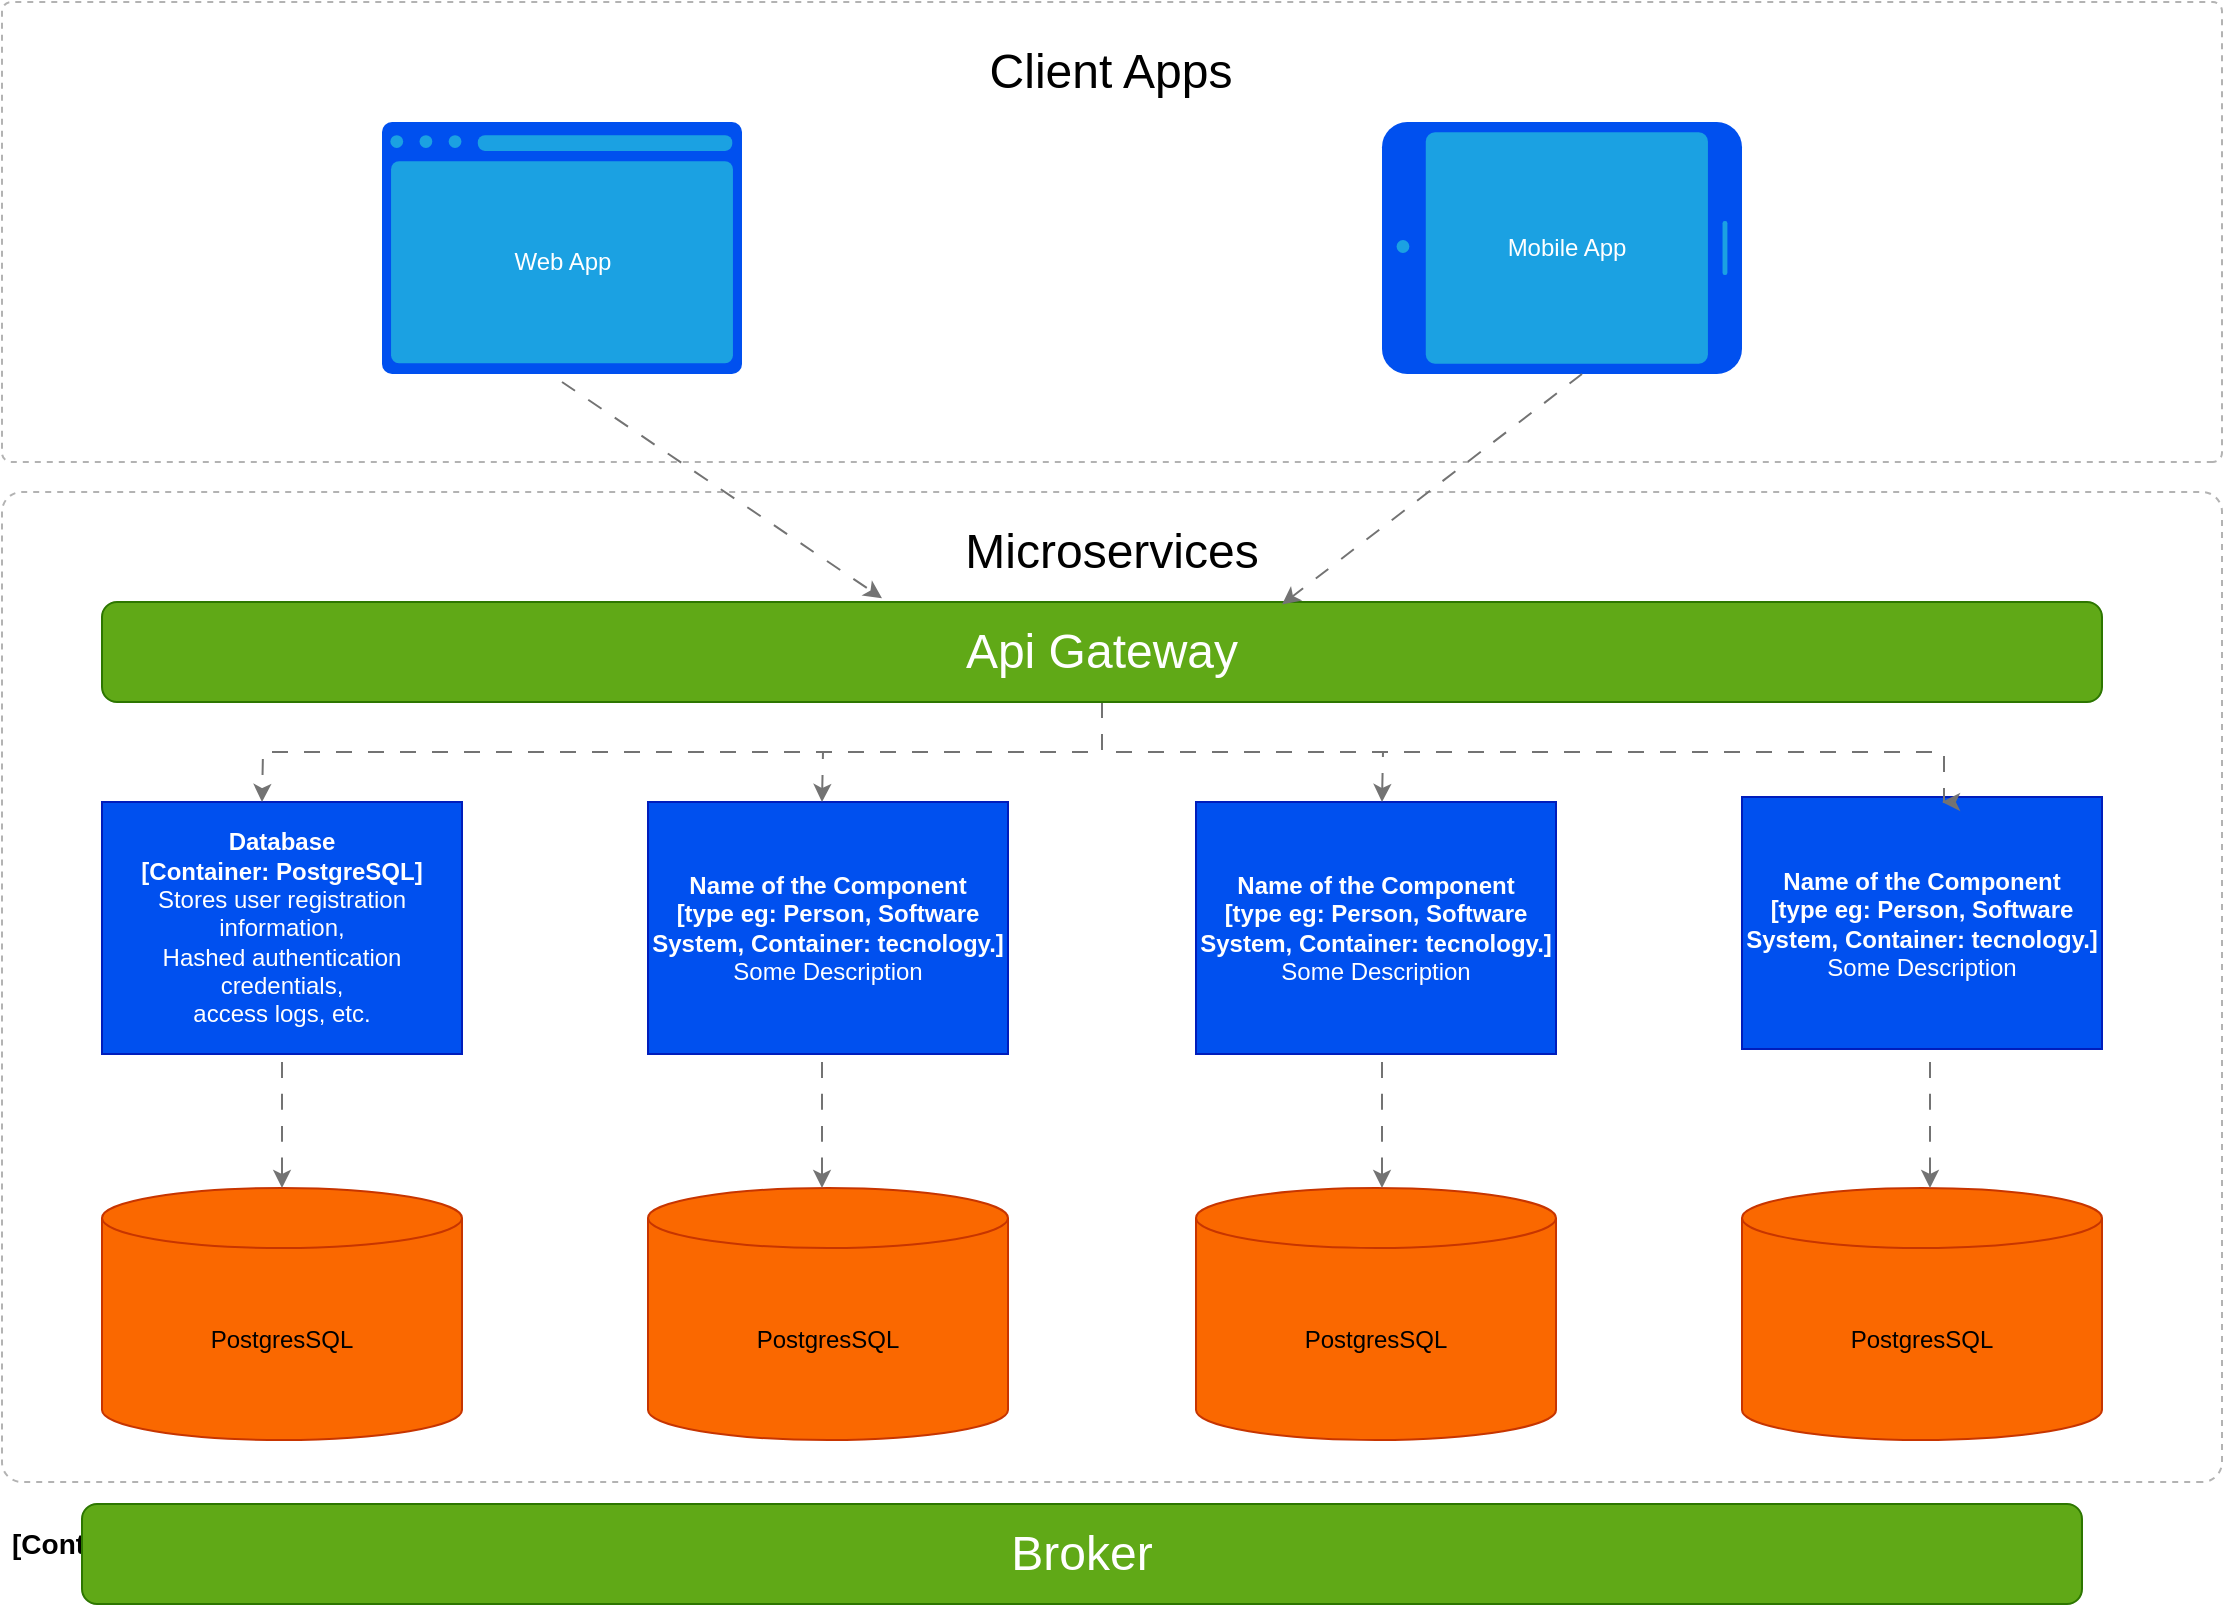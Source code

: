 <mxfile version="21.6.8" type="device">
  <diagram name="Page-1" id="LwNNzJR1nz2g48o5FhJH">
    <mxGraphModel dx="1671" dy="966" grid="0" gridSize="10" guides="1" tooltips="1" connect="1" arrows="1" fold="1" page="1" pageScale="1" pageWidth="1169" pageHeight="827" math="0" shadow="0">
      <root>
        <mxCell id="0" />
        <mxCell id="1" parent="0" />
        <mxCell id="4dGnqGJkkRfRRU9bRaw8-4" value="" style="rounded=1;whiteSpace=wrap;html=1;direction=west;arcSize=2;fillColor=none;dashed=1;strokeColor=#B3B3B3;" vertex="1" parent="1">
          <mxGeometry x="30" y="30" width="1110" height="230" as="geometry" />
        </mxCell>
        <mxCell id="4dGnqGJkkRfRRU9bRaw8-5" value="" style="rounded=1;whiteSpace=wrap;html=1;direction=west;arcSize=2;fillColor=none;dashed=1;strokeColor=#B3B3B3;" vertex="1" parent="1">
          <mxGeometry x="30" y="275" width="1110" height="495" as="geometry" />
        </mxCell>
        <object label="%name%&lt;br&gt;[%type%]&lt;br&gt;&lt;span style=&quot;font-weight: normal;&quot;&gt;%description%&lt;/span&gt;" placeholders="1" name="Database" type="Container: PostgreSQL" description="Stores user registration information, &#xa;Hashed authentication credentials, &#xa;access logs, etc." id="4dGnqGJkkRfRRU9bRaw8-6">
          <mxCell style="group;fillColor=#0050ef;fontColor=#ffffff;strokeColor=#001DBC;rounded=0;arcSize=4;container=0;verticalAlign=middle;fontStyle=1;whiteSpace=wrap;html=1;" vertex="1" connectable="0" parent="1">
            <mxGeometry x="80" y="430" width="180" height="126" as="geometry" />
          </mxCell>
        </object>
        <mxCell id="4dGnqGJkkRfRRU9bRaw8-7" value="" style="group" vertex="1" connectable="0" parent="1">
          <mxGeometry x="720" y="90" width="180" height="126" as="geometry" />
        </mxCell>
        <mxCell id="4dGnqGJkkRfRRU9bRaw8-8" value="" style="group;rounded=1;arcSize=10;pointerEvents=0;strokeColor=none;fontFamily=Helvetica;fontSize=12;fontColor=#ffffff;fillColor=#0050ef;container=0;" vertex="1" connectable="0" parent="4dGnqGJkkRfRRU9bRaw8-7">
          <mxGeometry width="180" height="126" as="geometry" />
        </mxCell>
        <mxCell id="4dGnqGJkkRfRRU9bRaw8-9" value="Mobile App" style="rounded=1;arcSize=4;whiteSpace=wrap;html=1;shadow=0;glass=0;strokeColor=none;fontFamily=Helvetica;fontSize=12;fontColor=#ffffff;fillColor=#1ba1e2;verticalAlign=middle;pointerEvents=0;" vertex="1" parent="4dGnqGJkkRfRRU9bRaw8-7">
          <mxGeometry x="21.892" y="5.143" width="141.081" height="115.714" as="geometry" />
        </mxCell>
        <mxCell id="4dGnqGJkkRfRRU9bRaw8-10" value="" style="ellipse;whiteSpace=wrap;html=1;aspect=fixed;rounded=1;shadow=0;glass=0;strokeColor=none;fontFamily=Helvetica;fontSize=12;fontColor=#ffffff;fillColor=#1ba1e2;pointerEvents=0;" vertex="1" parent="4dGnqGJkkRfRRU9bRaw8-7">
          <mxGeometry x="7.294" y="59.054" width="6.385" height="6.385" as="geometry" />
        </mxCell>
        <mxCell id="4dGnqGJkkRfRRU9bRaw8-11" value="" style="rounded=1;whiteSpace=wrap;html=1;fillColor=#1BA1E2;strokeColor=none;arcSize=45;" vertex="1" parent="4dGnqGJkkRfRRU9bRaw8-7">
          <mxGeometry x="170.27" y="49.5" width="2.432" height="27" as="geometry" />
        </mxCell>
        <object label="%name%&lt;br&gt;[%type%]&lt;br&gt;&lt;span style=&quot;font-weight: normal;&quot;&gt;%description%&lt;/span&gt;" placeholders="1" name="Name of the Component" type="type eg: Person, Software System, Container: tecnology." description="Some Description" id="4dGnqGJkkRfRRU9bRaw8-19">
          <mxCell style="group;fillColor=#0050ef;fontColor=#ffffff;strokeColor=#001DBC;rounded=0;arcSize=4;container=0;verticalAlign=middle;fontStyle=1;whiteSpace=wrap;html=1;" vertex="1" connectable="0" parent="1">
            <mxGeometry x="353" y="430" width="180" height="126" as="geometry" />
          </mxCell>
        </object>
        <object label="%name%&lt;br&gt;[%type%]&lt;br&gt;&lt;span style=&quot;font-weight: normal;&quot;&gt;%description%&lt;/span&gt;" placeholders="1" name="Name of the Component" type="type eg: Person, Software System, Container: tecnology." description="Some Description" id="4dGnqGJkkRfRRU9bRaw8-20">
          <mxCell style="group;fillColor=#0050ef;fontColor=#ffffff;strokeColor=#001DBC;rounded=0;arcSize=4;container=0;verticalAlign=middle;fontStyle=1;whiteSpace=wrap;html=1;" vertex="1" connectable="0" parent="1">
            <mxGeometry x="627" y="430" width="180" height="126" as="geometry" />
          </mxCell>
        </object>
        <object label="%name%&lt;br&gt;[%type%]&lt;br&gt;&lt;span style=&quot;font-weight: normal;&quot;&gt;%description%&lt;/span&gt;" placeholders="1" name="Name of the Component" type="type eg: Person, Software System, Container: tecnology." description="Some Description" id="4dGnqGJkkRfRRU9bRaw8-21">
          <mxCell style="group;fillColor=#0050ef;fontColor=#ffffff;strokeColor=#001DBC;rounded=0;arcSize=4;container=0;verticalAlign=middle;fontStyle=1;whiteSpace=wrap;html=1;" vertex="1" connectable="0" parent="1">
            <mxGeometry x="900" y="427.5" width="180" height="126" as="geometry" />
          </mxCell>
        </object>
        <mxCell id="4dGnqGJkkRfRRU9bRaw8-34" style="edgeStyle=orthogonalEdgeStyle;rounded=0;orthogonalLoop=1;jettySize=auto;html=1;dashed=1;dashPattern=8 8;strokeColor=#737373;" edge="1" parent="1" source="4dGnqGJkkRfRRU9bRaw8-22">
          <mxGeometry relative="1" as="geometry">
            <mxPoint x="160" y="430" as="targetPoint" />
          </mxGeometry>
        </mxCell>
        <mxCell id="4dGnqGJkkRfRRU9bRaw8-35" style="edgeStyle=orthogonalEdgeStyle;rounded=0;orthogonalLoop=1;jettySize=auto;html=1;dashed=1;dashPattern=8 8;strokeColor=#737373;" edge="1" parent="1" source="4dGnqGJkkRfRRU9bRaw8-22">
          <mxGeometry relative="1" as="geometry">
            <mxPoint x="440" y="430" as="targetPoint" />
          </mxGeometry>
        </mxCell>
        <mxCell id="4dGnqGJkkRfRRU9bRaw8-37" style="edgeStyle=orthogonalEdgeStyle;rounded=0;orthogonalLoop=1;jettySize=auto;html=1;dashed=1;strokeColor=#737373;startArrow=none;startFill=0;dashPattern=8 8;" edge="1" parent="1">
          <mxGeometry relative="1" as="geometry">
            <mxPoint x="1000" y="430" as="targetPoint" />
            <mxPoint x="580" y="380.0" as="sourcePoint" />
            <Array as="points">
              <mxPoint x="580" y="405" />
              <mxPoint x="1001" y="405" />
              <mxPoint x="1001" y="430" />
            </Array>
          </mxGeometry>
        </mxCell>
        <mxCell id="4dGnqGJkkRfRRU9bRaw8-39" style="edgeStyle=orthogonalEdgeStyle;rounded=0;orthogonalLoop=1;jettySize=auto;html=1;dashed=1;dashPattern=8 8;strokeColor=#737373;" edge="1" parent="1" source="4dGnqGJkkRfRRU9bRaw8-22">
          <mxGeometry relative="1" as="geometry">
            <mxPoint x="720" y="430" as="targetPoint" />
          </mxGeometry>
        </mxCell>
        <mxCell id="4dGnqGJkkRfRRU9bRaw8-22" value="&lt;font style=&quot;font-size: 24px;&quot;&gt;Api Gateway&lt;/font&gt;" style="rounded=1;whiteSpace=wrap;html=1;fillColor=#60a917;fontColor=#ffffff;strokeColor=#2D7600;" vertex="1" parent="1">
          <mxGeometry x="80" y="330" width="1000" height="50" as="geometry" />
        </mxCell>
        <mxCell id="4dGnqGJkkRfRRU9bRaw8-23" value="" style="group" vertex="1" connectable="0" parent="1">
          <mxGeometry x="220" y="90" width="180" height="126" as="geometry" />
        </mxCell>
        <mxCell id="4dGnqGJkkRfRRU9bRaw8-12" value="" style="group;rounded=1;arcSize=4;pointerEvents=0;strokeColor=none;fontFamily=Helvetica;fontSize=12;fontColor=#ffffff;fillColor=#0050ef;container=0;" vertex="1" connectable="0" parent="4dGnqGJkkRfRRU9bRaw8-23">
          <mxGeometry width="180" height="126" as="geometry" />
        </mxCell>
        <mxCell id="4dGnqGJkkRfRRU9bRaw8-13" value="Web App" style="rounded=1;arcSize=4;whiteSpace=wrap;html=1;shadow=0;glass=0;strokeColor=none;fontFamily=Helvetica;fontSize=12;fontColor=#ffffff;fillColor=#1ba1e2;verticalAlign=middle;pointerEvents=0;" vertex="1" parent="4dGnqGJkkRfRRU9bRaw8-23">
          <mxGeometry x="4.524" y="19.586" width="170.951" height="101.066" as="geometry" />
        </mxCell>
        <mxCell id="4dGnqGJkkRfRRU9bRaw8-14" value="" style="rounded=1;arcSize=45;whiteSpace=wrap;html=1;shadow=0;glass=0;strokeColor=none;fontFamily=Helvetica;fontSize=12;fontColor=#ffffff;fillColor=#1ba1e2;pointerEvents=0;" vertex="1" parent="4dGnqGJkkRfRRU9bRaw8-23">
          <mxGeometry x="47.911" y="6.566" width="127.224" height="7.877" as="geometry" />
        </mxCell>
        <mxCell id="4dGnqGJkkRfRRU9bRaw8-15" value="" style="ellipse;whiteSpace=wrap;html=1;aspect=fixed;rounded=1;shadow=0;glass=0;strokeColor=none;fontFamily=Helvetica;fontSize=12;fontColor=#ffffff;fillColor=#1ba1e2;pointerEvents=0;" vertex="1" parent="4dGnqGJkkRfRRU9bRaw8-23">
          <mxGeometry x="18.762" y="6.562" width="6.385" height="6.385" as="geometry" />
        </mxCell>
        <mxCell id="4dGnqGJkkRfRRU9bRaw8-16" value="" style="ellipse;whiteSpace=wrap;html=1;aspect=fixed;rounded=1;shadow=0;glass=0;strokeColor=none;fontFamily=Helvetica;fontSize=12;fontColor=#ffffff;fillColor=#1ba1e2;pointerEvents=0;" vertex="1" parent="4dGnqGJkkRfRRU9bRaw8-23">
          <mxGeometry x="4.189" y="6.562" width="6.385" height="6.385" as="geometry" />
        </mxCell>
        <mxCell id="4dGnqGJkkRfRRU9bRaw8-17" value="" style="ellipse;whiteSpace=wrap;html=1;aspect=fixed;rounded=1;shadow=0;glass=0;strokeColor=none;fontFamily=Helvetica;fontSize=12;fontColor=#ffffff;fillColor=#1ba1e2;pointerEvents=0;" vertex="1" parent="4dGnqGJkkRfRRU9bRaw8-23">
          <mxGeometry x="33.338" y="6.562" width="6.385" height="6.385" as="geometry" />
        </mxCell>
        <object label="PostgresSQL" description="Stores user registration information, &#xa;hashed authentication credentials, &#xa;access logs, etc." name="Database" type="Container: PostgreSQL" placeholders="1" id="4dGnqGJkkRfRRU9bRaw8-24">
          <mxCell style="shape=cylinder3;whiteSpace=wrap;html=1;boundedLbl=1;backgroundOutline=1;size=15;rounded=1;pointerEvents=0;strokeColor=#C73500;fontFamily=Helvetica;fontSize=12;fontColor=#000000;fillColor=#fa6800;movable=1;resizable=1;rotatable=1;deletable=1;editable=1;locked=0;connectable=1;" vertex="1" parent="1">
            <mxGeometry x="80" y="623" width="180" height="126" as="geometry" />
          </mxCell>
        </object>
        <mxCell id="4dGnqGJkkRfRRU9bRaw8-25" value="PostgresSQL" style="shape=cylinder3;whiteSpace=wrap;html=1;boundedLbl=1;backgroundOutline=1;size=15;rounded=1;pointerEvents=0;strokeColor=#C73500;fontFamily=Helvetica;fontSize=12;fontColor=#000000;fillColor=#fa6800;" vertex="1" parent="1">
          <mxGeometry x="353" y="623" width="180" height="126" as="geometry" />
        </mxCell>
        <mxCell id="4dGnqGJkkRfRRU9bRaw8-26" value="PostgresSQL" style="shape=cylinder3;whiteSpace=wrap;html=1;boundedLbl=1;backgroundOutline=1;size=15;rounded=1;pointerEvents=0;strokeColor=#C73500;fontFamily=Helvetica;fontSize=12;fontColor=#000000;fillColor=#fa6800;" vertex="1" parent="1">
          <mxGeometry x="627" y="623" width="180" height="126" as="geometry" />
        </mxCell>
        <mxCell id="4dGnqGJkkRfRRU9bRaw8-27" value="PostgresSQL" style="shape=cylinder3;whiteSpace=wrap;html=1;boundedLbl=1;backgroundOutline=1;size=15;rounded=1;pointerEvents=0;strokeColor=#C73500;fontFamily=Helvetica;fontSize=12;fontColor=#000000;fillColor=#fa6800;" vertex="1" parent="1">
          <mxGeometry x="900" y="623" width="180" height="126" as="geometry" />
        </mxCell>
        <mxCell id="4dGnqGJkkRfRRU9bRaw8-28" value="&lt;font style=&quot;font-size: 24px;&quot;&gt;Microservices&lt;/font&gt;" style="text;html=1;strokeColor=none;fillColor=none;align=center;verticalAlign=middle;whiteSpace=wrap;rounded=0;" vertex="1" parent="1">
          <mxGeometry x="555" y="290" width="60" height="30" as="geometry" />
        </mxCell>
        <mxCell id="4dGnqGJkkRfRRU9bRaw8-29" value="&lt;font style=&quot;font-size: 24px;&quot;&gt;Client Apps&lt;/font&gt;" style="text;html=1;strokeColor=none;fillColor=none;align=center;verticalAlign=middle;whiteSpace=wrap;rounded=0;" vertex="1" parent="1">
          <mxGeometry x="497" y="50" width="175" height="30" as="geometry" />
        </mxCell>
        <mxCell id="4dGnqGJkkRfRRU9bRaw8-30" value="" style="endArrow=classic;dashed=1;html=1;curved=1;dashPattern=8 8;endFill=1;strokeColor=#737373;rounded=0;entryX=0.39;entryY=-0.038;entryDx=0;entryDy=0;entryPerimeter=0;" edge="1" parent="1" target="4dGnqGJkkRfRRU9bRaw8-22">
          <mxGeometry width="50" height="50" relative="1" as="geometry">
            <mxPoint x="310" y="220" as="sourcePoint" />
            <mxPoint x="500" y="360" as="targetPoint" />
            <Array as="points" />
          </mxGeometry>
        </mxCell>
        <mxCell id="4dGnqGJkkRfRRU9bRaw8-31" value="" style="endArrow=classic;dashed=1;html=1;curved=1;dashPattern=8 8;endFill=1;strokeColor=#737373;rounded=0;entryX=0.59;entryY=0.025;entryDx=0;entryDy=0;entryPerimeter=0;" edge="1" parent="1" target="4dGnqGJkkRfRRU9bRaw8-22">
          <mxGeometry width="50" height="50" relative="1" as="geometry">
            <mxPoint x="820" y="216" as="sourcePoint" />
            <mxPoint x="1042" y="356" as="targetPoint" />
            <Array as="points" />
          </mxGeometry>
        </mxCell>
        <mxCell id="4dGnqGJkkRfRRU9bRaw8-40" value="" style="endArrow=classic;dashed=1;html=1;curved=1;dashPattern=8 8;endFill=1;strokeColor=#737373;rounded=0;entryX=0.5;entryY=0;entryDx=0;entryDy=0;entryPerimeter=0;" edge="1" parent="1" target="4dGnqGJkkRfRRU9bRaw8-24">
          <mxGeometry width="50" height="50" relative="1" as="geometry">
            <mxPoint x="170" y="560" as="sourcePoint" />
            <mxPoint x="440" y="590" as="targetPoint" />
            <Array as="points" />
          </mxGeometry>
        </mxCell>
        <mxCell id="4dGnqGJkkRfRRU9bRaw8-41" value="" style="endArrow=classic;dashed=1;html=1;curved=1;dashPattern=8 8;endFill=1;strokeColor=#737373;rounded=0;entryX=0.5;entryY=0;entryDx=0;entryDy=0;entryPerimeter=0;" edge="1" parent="1">
          <mxGeometry width="50" height="50" relative="1" as="geometry">
            <mxPoint x="440" y="560" as="sourcePoint" />
            <mxPoint x="440" y="623" as="targetPoint" />
            <Array as="points" />
          </mxGeometry>
        </mxCell>
        <mxCell id="4dGnqGJkkRfRRU9bRaw8-42" value="" style="endArrow=classic;dashed=1;html=1;curved=1;dashPattern=8 8;endFill=1;strokeColor=#737373;rounded=0;entryX=0.5;entryY=0;entryDx=0;entryDy=0;entryPerimeter=0;" edge="1" parent="1">
          <mxGeometry width="50" height="50" relative="1" as="geometry">
            <mxPoint x="720" y="560" as="sourcePoint" />
            <mxPoint x="720" y="623" as="targetPoint" />
            <Array as="points" />
          </mxGeometry>
        </mxCell>
        <mxCell id="4dGnqGJkkRfRRU9bRaw8-44" value="" style="endArrow=classic;dashed=1;html=1;curved=1;dashPattern=8 8;endFill=1;strokeColor=#737373;rounded=0;entryX=0.5;entryY=0;entryDx=0;entryDy=0;entryPerimeter=0;" edge="1" parent="1">
          <mxGeometry width="50" height="50" relative="1" as="geometry">
            <mxPoint x="994" y="560" as="sourcePoint" />
            <mxPoint x="994" y="623" as="targetPoint" />
            <Array as="points" />
          </mxGeometry>
        </mxCell>
        <mxCell id="4dGnqGJkkRfRRU9bRaw8-47" value="&lt;h1 style=&quot;&quot;&gt;&lt;font style=&quot;font-size: 14px;&quot;&gt;[Container] Lorem ipsum dolor sit amet&amp;nbsp;&lt;/font&gt;&lt;font color=&quot;#b3b3b3&quot; style=&quot;font-size: 11px;&quot;&gt;Lorem ipsum dolor sit amet, consectetur adipisicing elit, sed do eiusmod tempor incididunt ut labore et dolore magna aliqua.&lt;/font&gt;&lt;/h1&gt;" style="text;html=1;strokeColor=none;fillColor=none;spacing=5;spacingTop=-20;whiteSpace=wrap;overflow=hidden;rounded=0;" vertex="1" parent="1">
          <mxGeometry x="30" y="778" width="1110" height="37" as="geometry" />
        </mxCell>
        <mxCell id="4dGnqGJkkRfRRU9bRaw8-55" value="&lt;font style=&quot;font-size: 24px;&quot;&gt;Broker&lt;/font&gt;" style="rounded=1;whiteSpace=wrap;html=1;fillColor=#60a917;fontColor=#ffffff;strokeColor=#2D7600;" vertex="1" parent="1">
          <mxGeometry x="70" y="781" width="1000" height="50" as="geometry" />
        </mxCell>
      </root>
    </mxGraphModel>
  </diagram>
</mxfile>
